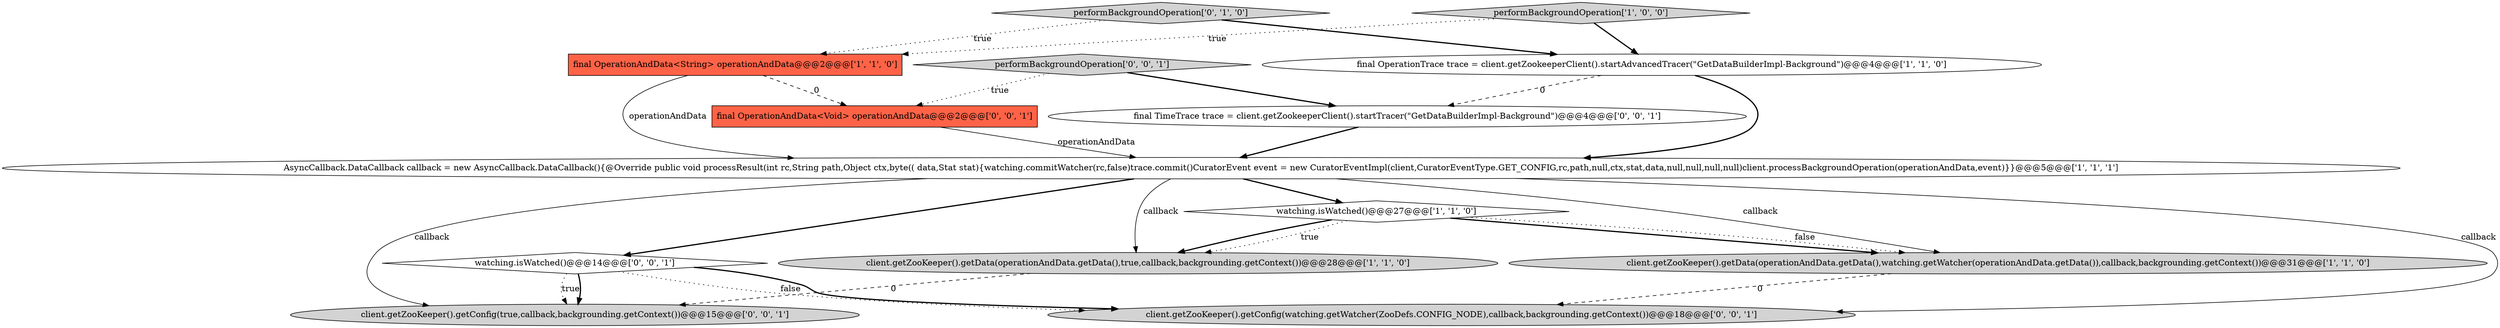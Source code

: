 digraph {
1 [style = filled, label = "watching.isWatched()@@@27@@@['1', '1', '0']", fillcolor = white, shape = diamond image = "AAA0AAABBB1BBB"];
10 [style = filled, label = "client.getZooKeeper().getConfig(true,callback,backgrounding.getContext())@@@15@@@['0', '0', '1']", fillcolor = lightgray, shape = ellipse image = "AAA0AAABBB3BBB"];
12 [style = filled, label = "watching.isWatched()@@@14@@@['0', '0', '1']", fillcolor = white, shape = diamond image = "AAA0AAABBB3BBB"];
7 [style = filled, label = "performBackgroundOperation['0', '1', '0']", fillcolor = lightgray, shape = diamond image = "AAA0AAABBB2BBB"];
8 [style = filled, label = "performBackgroundOperation['0', '0', '1']", fillcolor = lightgray, shape = diamond image = "AAA0AAABBB3BBB"];
4 [style = filled, label = "final OperationTrace trace = client.getZookeeperClient().startAdvancedTracer(\"GetDataBuilderImpl-Background\")@@@4@@@['1', '1', '0']", fillcolor = white, shape = ellipse image = "AAA0AAABBB1BBB"];
9 [style = filled, label = "final TimeTrace trace = client.getZookeeperClient().startTracer(\"GetDataBuilderImpl-Background\")@@@4@@@['0', '0', '1']", fillcolor = white, shape = ellipse image = "AAA0AAABBB3BBB"];
5 [style = filled, label = "AsyncCallback.DataCallback callback = new AsyncCallback.DataCallback(){@Override public void processResult(int rc,String path,Object ctx,byte(( data,Stat stat){watching.commitWatcher(rc,false)trace.commit()CuratorEvent event = new CuratorEventImpl(client,CuratorEventType.GET_CONFIG,rc,path,null,ctx,stat,data,null,null,null,null)client.processBackgroundOperation(operationAndData,event)}}@@@5@@@['1', '1', '1']", fillcolor = white, shape = ellipse image = "AAA0AAABBB1BBB"];
2 [style = filled, label = "final OperationAndData<String> operationAndData@@@2@@@['1', '1', '0']", fillcolor = tomato, shape = box image = "AAA0AAABBB1BBB"];
3 [style = filled, label = "performBackgroundOperation['1', '0', '0']", fillcolor = lightgray, shape = diamond image = "AAA0AAABBB1BBB"];
11 [style = filled, label = "final OperationAndData<Void> operationAndData@@@2@@@['0', '0', '1']", fillcolor = tomato, shape = box image = "AAA0AAABBB3BBB"];
0 [style = filled, label = "client.getZooKeeper().getData(operationAndData.getData(),true,callback,backgrounding.getContext())@@@28@@@['1', '1', '0']", fillcolor = lightgray, shape = ellipse image = "AAA0AAABBB1BBB"];
13 [style = filled, label = "client.getZooKeeper().getConfig(watching.getWatcher(ZooDefs.CONFIG_NODE),callback,backgrounding.getContext())@@@18@@@['0', '0', '1']", fillcolor = lightgray, shape = ellipse image = "AAA0AAABBB3BBB"];
6 [style = filled, label = "client.getZooKeeper().getData(operationAndData.getData(),watching.getWatcher(operationAndData.getData()),callback,backgrounding.getContext())@@@31@@@['1', '1', '0']", fillcolor = lightgray, shape = ellipse image = "AAA0AAABBB1BBB"];
7->2 [style = dotted, label="true"];
12->10 [style = dotted, label="true"];
8->11 [style = dotted, label="true"];
8->9 [style = bold, label=""];
5->13 [style = solid, label="callback"];
5->6 [style = solid, label="callback"];
12->13 [style = dotted, label="false"];
1->0 [style = dotted, label="true"];
4->9 [style = dashed, label="0"];
5->1 [style = bold, label=""];
4->5 [style = bold, label=""];
0->10 [style = dashed, label="0"];
6->13 [style = dashed, label="0"];
1->6 [style = bold, label=""];
12->13 [style = bold, label=""];
5->0 [style = solid, label="callback"];
12->10 [style = bold, label=""];
7->4 [style = bold, label=""];
3->2 [style = dotted, label="true"];
1->6 [style = dotted, label="false"];
5->12 [style = bold, label=""];
2->5 [style = solid, label="operationAndData"];
2->11 [style = dashed, label="0"];
11->5 [style = solid, label="operationAndData"];
9->5 [style = bold, label=""];
3->4 [style = bold, label=""];
5->10 [style = solid, label="callback"];
1->0 [style = bold, label=""];
}

